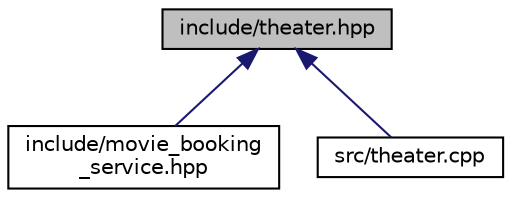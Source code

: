 digraph "include/theater.hpp"
{
 // LATEX_PDF_SIZE
  edge [fontname="Helvetica",fontsize="10",labelfontname="Helvetica",labelfontsize="10"];
  node [fontname="Helvetica",fontsize="10",shape=record];
  Node1 [label="include/theater.hpp",height=0.2,width=0.4,color="black", fillcolor="grey75", style="filled", fontcolor="black",tooltip=" "];
  Node1 -> Node2 [dir="back",color="midnightblue",fontsize="10",style="solid",fontname="Helvetica"];
  Node2 [label="include/movie_booking\l_service.hpp",height=0.2,width=0.4,color="black", fillcolor="white", style="filled",URL="$movie__booking__service_8hpp.html",tooltip="Movie booking service API."];
  Node1 -> Node3 [dir="back",color="midnightblue",fontsize="10",style="solid",fontname="Helvetica"];
  Node3 [label="src/theater.cpp",height=0.2,width=0.4,color="black", fillcolor="white", style="filled",URL="$theater_8cpp.html",tooltip="Test for MovieBookingService (API) class."];
}
